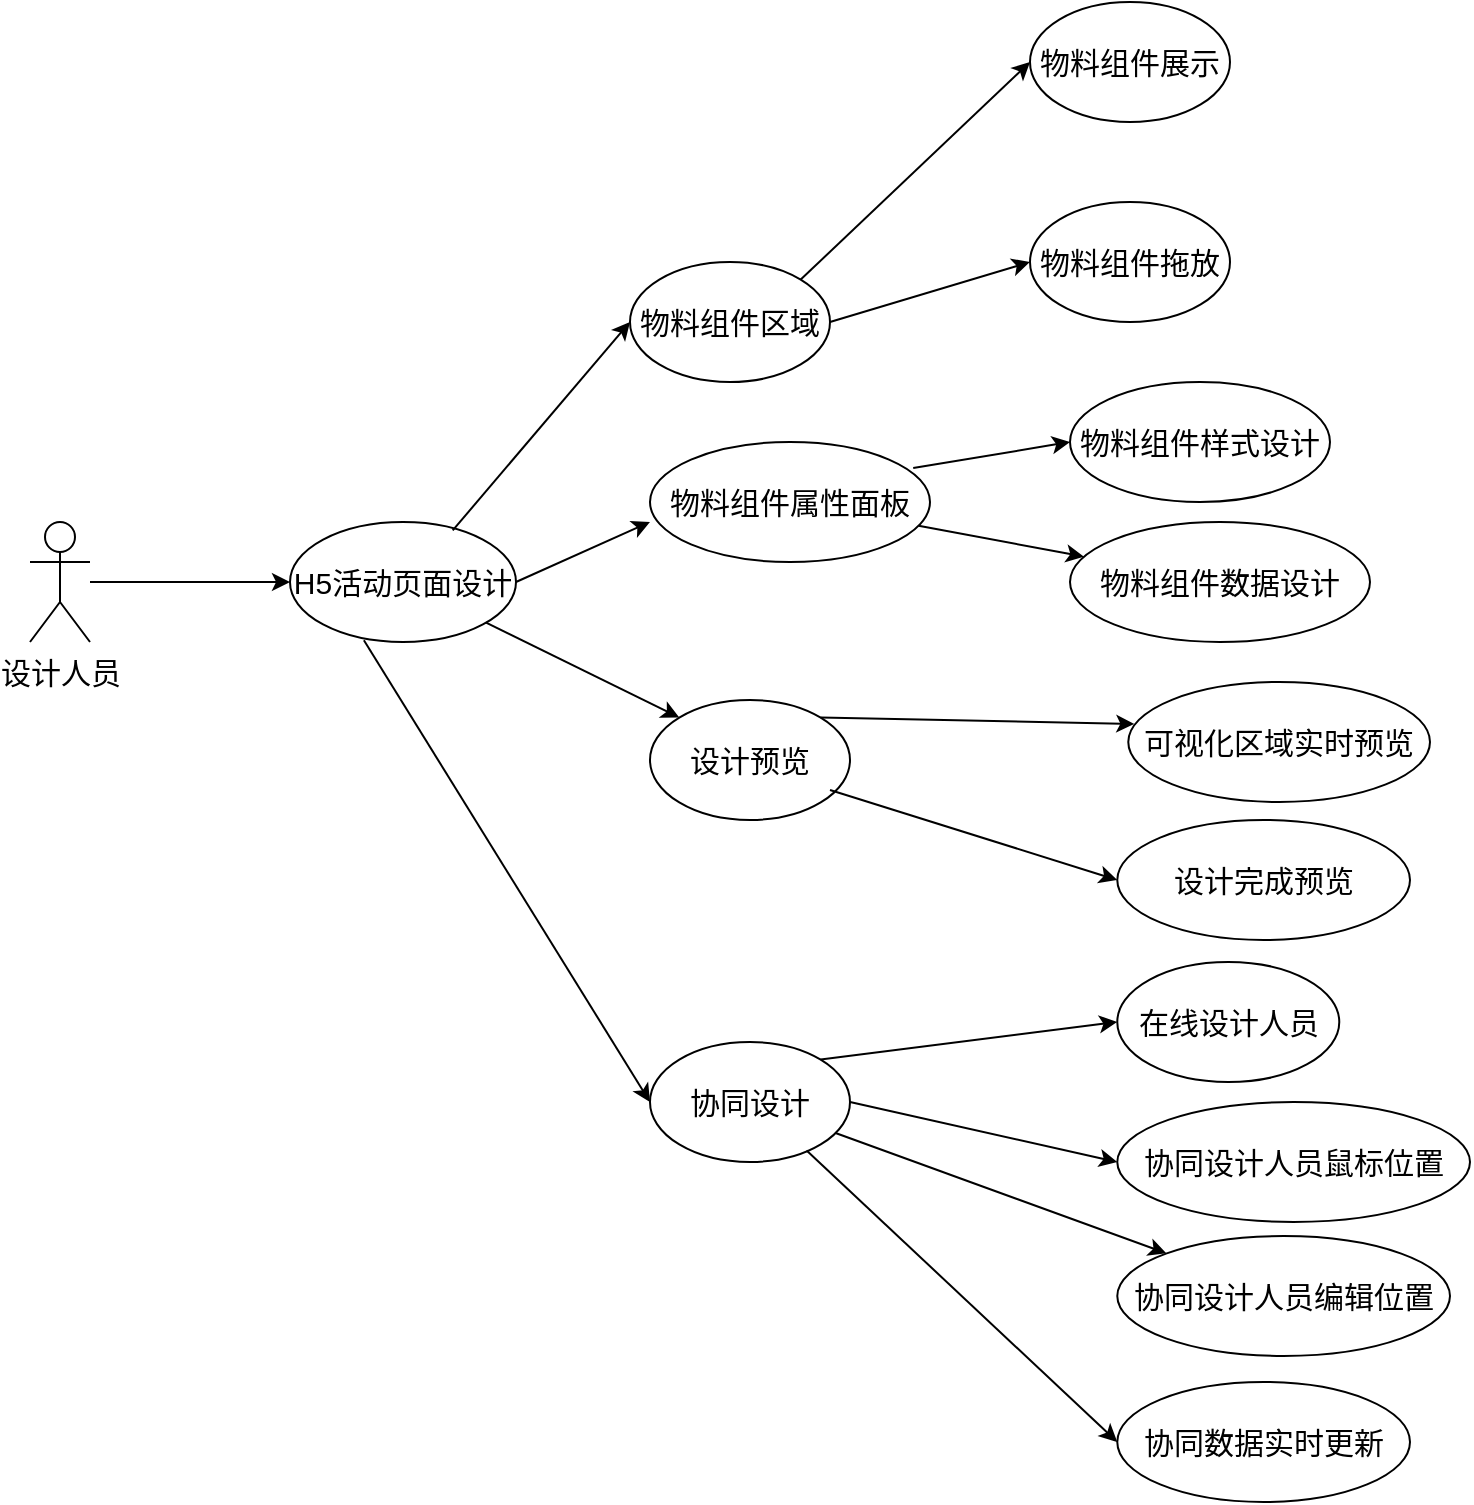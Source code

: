 <mxfile version="24.0.7" type="github">
  <diagram name="第 1 页" id="SOD4yIfJi6XNZIkdzN7P">
    <mxGraphModel dx="1247" dy="1146" grid="1" gridSize="10" guides="1" tooltips="1" connect="1" arrows="1" fold="1" page="1" pageScale="1" pageWidth="827" pageHeight="1169" math="0" shadow="0">
      <root>
        <mxCell id="0" />
        <mxCell id="1" parent="0" />
        <mxCell id="OTRfGgsEmkaz_7LcQihU-1" value="设计人员" style="shape=umlActor;verticalLabelPosition=bottom;verticalAlign=top;html=1;outlineConnect=0;fontSize=15;" parent="1" vertex="1">
          <mxGeometry x="970" y="960" width="30" height="60" as="geometry" />
        </mxCell>
        <mxCell id="OTRfGgsEmkaz_7LcQihU-2" value="H5活动页面设计" style="ellipse;whiteSpace=wrap;html=1;fontSize=15;" parent="1" vertex="1">
          <mxGeometry x="1100" y="960" width="113" height="60" as="geometry" />
        </mxCell>
        <mxCell id="OTRfGgsEmkaz_7LcQihU-3" value="" style="endArrow=classic;html=1;rounded=0;fontSize=15;" parent="1" target="OTRfGgsEmkaz_7LcQihU-2" edge="1">
          <mxGeometry width="50" height="50" relative="1" as="geometry">
            <mxPoint x="1000" y="990" as="sourcePoint" />
            <mxPoint x="1201" y="860" as="targetPoint" />
          </mxGeometry>
        </mxCell>
        <mxCell id="OTRfGgsEmkaz_7LcQihU-4" value="物料组件展示" style="ellipse;whiteSpace=wrap;html=1;fontSize=15;" parent="1" vertex="1">
          <mxGeometry x="1470" y="700" width="100" height="60" as="geometry" />
        </mxCell>
        <mxCell id="OTRfGgsEmkaz_7LcQihU-5" value="物料组件拖放" style="ellipse;whiteSpace=wrap;html=1;fontSize=15;" parent="1" vertex="1">
          <mxGeometry x="1470" y="800" width="100" height="60" as="geometry" />
        </mxCell>
        <mxCell id="OTRfGgsEmkaz_7LcQihU-6" value="可视化区域实时预览" style="ellipse;whiteSpace=wrap;html=1;fontSize=15;" parent="1" vertex="1">
          <mxGeometry x="1519.14" y="1040" width="150.86" height="60" as="geometry" />
        </mxCell>
        <mxCell id="OTRfGgsEmkaz_7LcQihU-7" value="物料组件属性面板" style="ellipse;whiteSpace=wrap;html=1;fontSize=15;" parent="1" vertex="1">
          <mxGeometry x="1280" y="920" width="140" height="60" as="geometry" />
        </mxCell>
        <mxCell id="OTRfGgsEmkaz_7LcQihU-8" value="设计预览" style="ellipse;whiteSpace=wrap;html=1;fontSize=15;" parent="1" vertex="1">
          <mxGeometry x="1280" y="1049" width="100" height="60" as="geometry" />
        </mxCell>
        <mxCell id="OTRfGgsEmkaz_7LcQihU-9" value="物料组件样式设计" style="ellipse;whiteSpace=wrap;html=1;fontSize=15;" parent="1" vertex="1">
          <mxGeometry x="1490" y="890" width="130" height="60" as="geometry" />
        </mxCell>
        <mxCell id="OTRfGgsEmkaz_7LcQihU-10" value="物料组件数据设计" style="ellipse;whiteSpace=wrap;html=1;fontSize=15;" parent="1" vertex="1">
          <mxGeometry x="1490" y="960" width="150" height="60" as="geometry" />
        </mxCell>
        <mxCell id="OTRfGgsEmkaz_7LcQihU-11" value="" style="endArrow=classic;html=1;rounded=0;exitX=1;exitY=0;exitDx=0;exitDy=0;entryX=0.02;entryY=0.35;entryDx=0;entryDy=0;entryPerimeter=0;fontSize=15;" parent="1" source="OTRfGgsEmkaz_7LcQihU-8" target="OTRfGgsEmkaz_7LcQihU-6" edge="1">
          <mxGeometry width="50" height="50" relative="1" as="geometry">
            <mxPoint x="1230" y="1010" as="sourcePoint" />
            <mxPoint x="1280" y="960" as="targetPoint" />
          </mxGeometry>
        </mxCell>
        <mxCell id="OTRfGgsEmkaz_7LcQihU-12" value="" style="endArrow=classic;html=1;rounded=0;exitX=1;exitY=0.5;exitDx=0;exitDy=0;fontSize=15;" parent="1" source="OTRfGgsEmkaz_7LcQihU-2" edge="1">
          <mxGeometry width="50" height="50" relative="1" as="geometry">
            <mxPoint x="1230" y="1010" as="sourcePoint" />
            <mxPoint x="1280" y="960" as="targetPoint" />
          </mxGeometry>
        </mxCell>
        <mxCell id="OTRfGgsEmkaz_7LcQihU-13" value="" style="endArrow=classic;html=1;rounded=0;entryX=0;entryY=0;entryDx=0;entryDy=0;fontSize=15;" parent="1" source="OTRfGgsEmkaz_7LcQihU-2" target="OTRfGgsEmkaz_7LcQihU-8" edge="1">
          <mxGeometry width="50" height="50" relative="1" as="geometry">
            <mxPoint x="1230" y="1010" as="sourcePoint" />
            <mxPoint x="1270" y="1130" as="targetPoint" />
          </mxGeometry>
        </mxCell>
        <mxCell id="OTRfGgsEmkaz_7LcQihU-14" value="" style="endArrow=classic;html=1;rounded=0;entryX=0;entryY=0.5;entryDx=0;entryDy=0;exitX=0.94;exitY=0.217;exitDx=0;exitDy=0;exitPerimeter=0;fontSize=15;" parent="1" source="OTRfGgsEmkaz_7LcQihU-7" target="OTRfGgsEmkaz_7LcQihU-9" edge="1">
          <mxGeometry width="50" height="50" relative="1" as="geometry">
            <mxPoint x="1230" y="1010" as="sourcePoint" />
            <mxPoint x="1280" y="960" as="targetPoint" />
          </mxGeometry>
        </mxCell>
        <mxCell id="OTRfGgsEmkaz_7LcQihU-15" value="" style="endArrow=classic;html=1;rounded=0;fontSize=15;" parent="1" source="OTRfGgsEmkaz_7LcQihU-7" target="OTRfGgsEmkaz_7LcQihU-10" edge="1">
          <mxGeometry width="50" height="50" relative="1" as="geometry">
            <mxPoint x="1230" y="1010" as="sourcePoint" />
            <mxPoint x="1280" y="960" as="targetPoint" />
          </mxGeometry>
        </mxCell>
        <mxCell id="OTRfGgsEmkaz_7LcQihU-16" value="协同设计" style="ellipse;whiteSpace=wrap;html=1;fontSize=15;" parent="1" vertex="1">
          <mxGeometry x="1280" y="1220" width="100" height="60" as="geometry" />
        </mxCell>
        <mxCell id="OTRfGgsEmkaz_7LcQihU-17" value="" style="endArrow=classic;html=1;rounded=0;exitX=0.327;exitY=0.986;exitDx=0;exitDy=0;entryX=0;entryY=0.5;entryDx=0;entryDy=0;exitPerimeter=0;fontSize=15;" parent="1" source="OTRfGgsEmkaz_7LcQihU-2" target="OTRfGgsEmkaz_7LcQihU-16" edge="1">
          <mxGeometry width="50" height="50" relative="1" as="geometry">
            <mxPoint x="1180" y="980" as="sourcePoint" />
            <mxPoint x="1305" y="1141" as="targetPoint" />
          </mxGeometry>
        </mxCell>
        <mxCell id="OTRfGgsEmkaz_7LcQihU-18" value="在线设计人员" style="ellipse;whiteSpace=wrap;html=1;fontSize=15;" parent="1" vertex="1">
          <mxGeometry x="1513.64" y="1180" width="111" height="60" as="geometry" />
        </mxCell>
        <mxCell id="OTRfGgsEmkaz_7LcQihU-19" value="协同设计人员鼠标位置" style="ellipse;whiteSpace=wrap;html=1;fontSize=15;" parent="1" vertex="1">
          <mxGeometry x="1513.64" y="1250" width="176.36" height="60" as="geometry" />
        </mxCell>
        <mxCell id="OTRfGgsEmkaz_7LcQihU-20" value="协同设计人员编辑位置" style="ellipse;whiteSpace=wrap;html=1;fontSize=15;" parent="1" vertex="1">
          <mxGeometry x="1513.64" y="1317" width="166.36" height="60" as="geometry" />
        </mxCell>
        <mxCell id="OTRfGgsEmkaz_7LcQihU-21" value="协同数据实时更新" style="ellipse;whiteSpace=wrap;html=1;fontSize=15;" parent="1" vertex="1">
          <mxGeometry x="1513.64" y="1390" width="146.36" height="60" as="geometry" />
        </mxCell>
        <mxCell id="OTRfGgsEmkaz_7LcQihU-22" value="" style="endArrow=classic;html=1;rounded=0;exitX=1;exitY=0;exitDx=0;exitDy=0;entryX=0;entryY=0.5;entryDx=0;entryDy=0;fontSize=15;" parent="1" source="OTRfGgsEmkaz_7LcQihU-16" target="OTRfGgsEmkaz_7LcQihU-18" edge="1">
          <mxGeometry width="50" height="50" relative="1" as="geometry">
            <mxPoint x="1375.995" y="1258.787" as="sourcePoint" />
            <mxPoint x="1871.64" y="1420" as="targetPoint" />
          </mxGeometry>
        </mxCell>
        <mxCell id="OTRfGgsEmkaz_7LcQihU-23" value="" style="endArrow=classic;html=1;rounded=0;entryX=0;entryY=0.5;entryDx=0;entryDy=0;exitX=1;exitY=0.5;exitDx=0;exitDy=0;fontSize=15;" parent="1" source="OTRfGgsEmkaz_7LcQihU-16" target="OTRfGgsEmkaz_7LcQihU-19" edge="1">
          <mxGeometry width="50" height="50" relative="1" as="geometry">
            <mxPoint x="1380" y="1260" as="sourcePoint" />
            <mxPoint x="1871.64" y="1420" as="targetPoint" />
          </mxGeometry>
        </mxCell>
        <mxCell id="OTRfGgsEmkaz_7LcQihU-24" value="" style="endArrow=classic;html=1;rounded=0;fontSize=15;" parent="1" source="OTRfGgsEmkaz_7LcQihU-16" target="OTRfGgsEmkaz_7LcQihU-20" edge="1">
          <mxGeometry width="50" height="50" relative="1" as="geometry">
            <mxPoint x="1391.64" y="1280" as="sourcePoint" />
            <mxPoint x="1510.64" y="1210" as="targetPoint" />
          </mxGeometry>
        </mxCell>
        <mxCell id="OTRfGgsEmkaz_7LcQihU-25" value="" style="endArrow=classic;html=1;rounded=0;exitX=0.783;exitY=0.904;exitDx=0;exitDy=0;entryX=0;entryY=0.5;entryDx=0;entryDy=0;exitPerimeter=0;fontSize=15;" parent="1" source="OTRfGgsEmkaz_7LcQihU-16" target="OTRfGgsEmkaz_7LcQihU-21" edge="1">
          <mxGeometry width="50" height="50" relative="1" as="geometry">
            <mxPoint x="1375.995" y="1301.213" as="sourcePoint" />
            <mxPoint x="1510.64" y="1281" as="targetPoint" />
          </mxGeometry>
        </mxCell>
        <mxCell id="OTRfGgsEmkaz_7LcQihU-26" value="物料组件区域" style="ellipse;whiteSpace=wrap;html=1;fontSize=15;" parent="1" vertex="1">
          <mxGeometry x="1270" y="830" width="100" height="60" as="geometry" />
        </mxCell>
        <mxCell id="OTRfGgsEmkaz_7LcQihU-27" value="" style="endArrow=classic;html=1;rounded=0;entryX=0;entryY=0.5;entryDx=0;entryDy=0;exitX=1;exitY=0;exitDx=0;exitDy=0;fontSize=15;" parent="1" source="OTRfGgsEmkaz_7LcQihU-26" target="OTRfGgsEmkaz_7LcQihU-4" edge="1">
          <mxGeometry width="50" height="50" relative="1" as="geometry">
            <mxPoint x="1384" y="943" as="sourcePoint" />
            <mxPoint x="1500" y="880" as="targetPoint" />
          </mxGeometry>
        </mxCell>
        <mxCell id="OTRfGgsEmkaz_7LcQihU-28" value="" style="endArrow=classic;html=1;rounded=0;entryX=0;entryY=0.5;entryDx=0;entryDy=0;exitX=1;exitY=0.5;exitDx=0;exitDy=0;fontSize=15;" parent="1" source="OTRfGgsEmkaz_7LcQihU-26" target="OTRfGgsEmkaz_7LcQihU-5" edge="1">
          <mxGeometry width="50" height="50" relative="1" as="geometry">
            <mxPoint x="1378" y="829" as="sourcePoint" />
            <mxPoint x="1480" y="710" as="targetPoint" />
          </mxGeometry>
        </mxCell>
        <mxCell id="OTRfGgsEmkaz_7LcQihU-29" value="" style="endArrow=classic;html=1;rounded=0;exitX=0.72;exitY=0.07;exitDx=0;exitDy=0;exitPerimeter=0;entryX=0;entryY=0.5;entryDx=0;entryDy=0;fontSize=15;" parent="1" source="OTRfGgsEmkaz_7LcQihU-2" target="OTRfGgsEmkaz_7LcQihU-26" edge="1">
          <mxGeometry width="50" height="50" relative="1" as="geometry">
            <mxPoint x="1223" y="1000" as="sourcePoint" />
            <mxPoint x="1290" y="970" as="targetPoint" />
          </mxGeometry>
        </mxCell>
        <mxCell id="OTRfGgsEmkaz_7LcQihU-30" value="设计完成预览" style="ellipse;whiteSpace=wrap;html=1;fontSize=15;" parent="1" vertex="1">
          <mxGeometry x="1513.64" y="1109" width="146.36" height="60" as="geometry" />
        </mxCell>
        <mxCell id="OTRfGgsEmkaz_7LcQihU-31" value="" style="endArrow=classic;html=1;rounded=0;exitX=0.9;exitY=0.75;exitDx=0;exitDy=0;entryX=0;entryY=0.5;entryDx=0;entryDy=0;exitPerimeter=0;fontSize=15;" parent="1" source="OTRfGgsEmkaz_7LcQihU-8" target="OTRfGgsEmkaz_7LcQihU-30" edge="1">
          <mxGeometry width="50" height="50" relative="1" as="geometry">
            <mxPoint x="1398" y="1089" as="sourcePoint" />
            <mxPoint x="1531" y="1071" as="targetPoint" />
          </mxGeometry>
        </mxCell>
      </root>
    </mxGraphModel>
  </diagram>
</mxfile>
